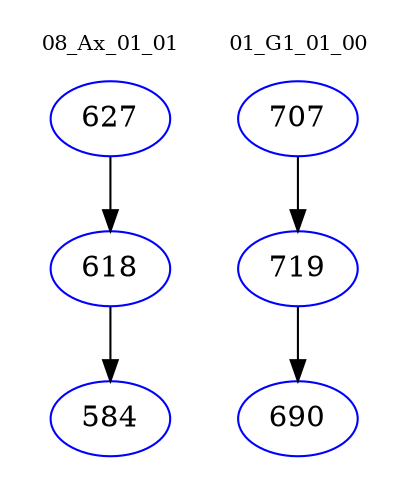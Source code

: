 digraph{
subgraph cluster_0 {
color = white
label = "08_Ax_01_01";
fontsize=10;
T0_627 [label="627", color="blue"]
T0_627 -> T0_618 [color="black"]
T0_618 [label="618", color="blue"]
T0_618 -> T0_584 [color="black"]
T0_584 [label="584", color="blue"]
}
subgraph cluster_1 {
color = white
label = "01_G1_01_00";
fontsize=10;
T1_707 [label="707", color="blue"]
T1_707 -> T1_719 [color="black"]
T1_719 [label="719", color="blue"]
T1_719 -> T1_690 [color="black"]
T1_690 [label="690", color="blue"]
}
}
